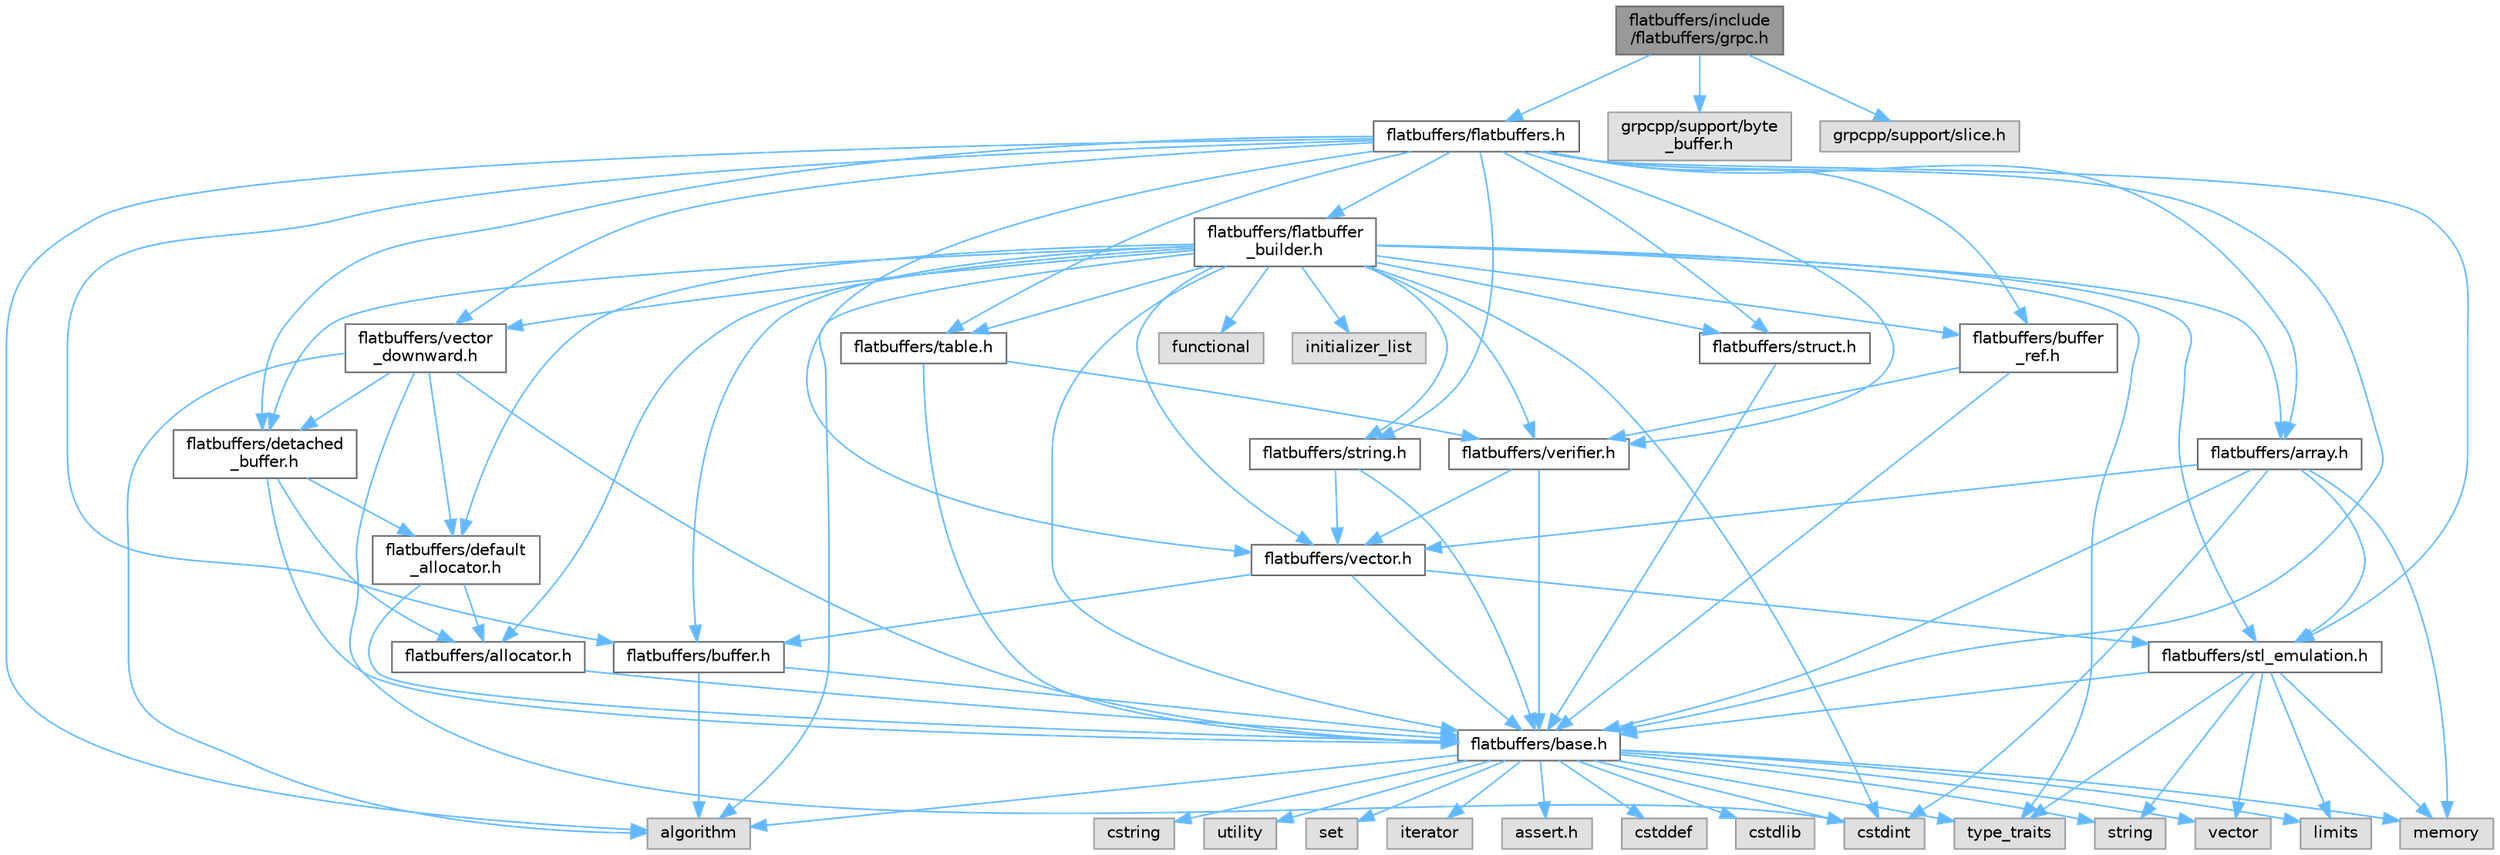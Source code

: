 digraph "flatbuffers/include/flatbuffers/grpc.h"
{
 // LATEX_PDF_SIZE
  bgcolor="transparent";
  edge [fontname=Helvetica,fontsize=10,labelfontname=Helvetica,labelfontsize=10];
  node [fontname=Helvetica,fontsize=10,shape=box,height=0.2,width=0.4];
  Node1 [id="Node000001",label="flatbuffers/include\l/flatbuffers/grpc.h",height=0.2,width=0.4,color="gray40", fillcolor="grey60", style="filled", fontcolor="black",tooltip=" "];
  Node1 -> Node2 [id="edge87_Node000001_Node000002",color="steelblue1",style="solid",tooltip=" "];
  Node2 [id="Node000002",label="flatbuffers/flatbuffers.h",height=0.2,width=0.4,color="grey40", fillcolor="white", style="filled",URL="$flatbuffers_8h.html",tooltip=" "];
  Node2 -> Node3 [id="edge88_Node000002_Node000003",color="steelblue1",style="solid",tooltip=" "];
  Node3 [id="Node000003",label="algorithm",height=0.2,width=0.4,color="grey60", fillcolor="#E0E0E0", style="filled",tooltip=" "];
  Node2 -> Node4 [id="edge89_Node000002_Node000004",color="steelblue1",style="solid",tooltip=" "];
  Node4 [id="Node000004",label="flatbuffers/array.h",height=0.2,width=0.4,color="grey40", fillcolor="white", style="filled",URL="$array_8h.html",tooltip=" "];
  Node4 -> Node5 [id="edge90_Node000004_Node000005",color="steelblue1",style="solid",tooltip=" "];
  Node5 [id="Node000005",label="cstdint",height=0.2,width=0.4,color="grey60", fillcolor="#E0E0E0", style="filled",tooltip=" "];
  Node4 -> Node6 [id="edge91_Node000004_Node000006",color="steelblue1",style="solid",tooltip=" "];
  Node6 [id="Node000006",label="memory",height=0.2,width=0.4,color="grey60", fillcolor="#E0E0E0", style="filled",tooltip=" "];
  Node4 -> Node7 [id="edge92_Node000004_Node000007",color="steelblue1",style="solid",tooltip=" "];
  Node7 [id="Node000007",label="flatbuffers/base.h",height=0.2,width=0.4,color="grey40", fillcolor="white", style="filled",URL="$base_8h.html",tooltip=" "];
  Node7 -> Node8 [id="edge93_Node000007_Node000008",color="steelblue1",style="solid",tooltip=" "];
  Node8 [id="Node000008",label="assert.h",height=0.2,width=0.4,color="grey60", fillcolor="#E0E0E0", style="filled",tooltip=" "];
  Node7 -> Node5 [id="edge94_Node000007_Node000005",color="steelblue1",style="solid",tooltip=" "];
  Node7 -> Node9 [id="edge95_Node000007_Node000009",color="steelblue1",style="solid",tooltip=" "];
  Node9 [id="Node000009",label="cstddef",height=0.2,width=0.4,color="grey60", fillcolor="#E0E0E0", style="filled",tooltip=" "];
  Node7 -> Node10 [id="edge96_Node000007_Node000010",color="steelblue1",style="solid",tooltip=" "];
  Node10 [id="Node000010",label="cstdlib",height=0.2,width=0.4,color="grey60", fillcolor="#E0E0E0", style="filled",tooltip=" "];
  Node7 -> Node11 [id="edge97_Node000007_Node000011",color="steelblue1",style="solid",tooltip=" "];
  Node11 [id="Node000011",label="cstring",height=0.2,width=0.4,color="grey60", fillcolor="#E0E0E0", style="filled",tooltip=" "];
  Node7 -> Node12 [id="edge98_Node000007_Node000012",color="steelblue1",style="solid",tooltip=" "];
  Node12 [id="Node000012",label="utility",height=0.2,width=0.4,color="grey60", fillcolor="#E0E0E0", style="filled",tooltip=" "];
  Node7 -> Node13 [id="edge99_Node000007_Node000013",color="steelblue1",style="solid",tooltip=" "];
  Node13 [id="Node000013",label="string",height=0.2,width=0.4,color="grey60", fillcolor="#E0E0E0", style="filled",tooltip=" "];
  Node7 -> Node14 [id="edge100_Node000007_Node000014",color="steelblue1",style="solid",tooltip=" "];
  Node14 [id="Node000014",label="type_traits",height=0.2,width=0.4,color="grey60", fillcolor="#E0E0E0", style="filled",tooltip=" "];
  Node7 -> Node15 [id="edge101_Node000007_Node000015",color="steelblue1",style="solid",tooltip=" "];
  Node15 [id="Node000015",label="vector",height=0.2,width=0.4,color="grey60", fillcolor="#E0E0E0", style="filled",tooltip=" "];
  Node7 -> Node16 [id="edge102_Node000007_Node000016",color="steelblue1",style="solid",tooltip=" "];
  Node16 [id="Node000016",label="set",height=0.2,width=0.4,color="grey60", fillcolor="#E0E0E0", style="filled",tooltip=" "];
  Node7 -> Node3 [id="edge103_Node000007_Node000003",color="steelblue1",style="solid",tooltip=" "];
  Node7 -> Node17 [id="edge104_Node000007_Node000017",color="steelblue1",style="solid",tooltip=" "];
  Node17 [id="Node000017",label="limits",height=0.2,width=0.4,color="grey60", fillcolor="#E0E0E0", style="filled",tooltip=" "];
  Node7 -> Node18 [id="edge105_Node000007_Node000018",color="steelblue1",style="solid",tooltip=" "];
  Node18 [id="Node000018",label="iterator",height=0.2,width=0.4,color="grey60", fillcolor="#E0E0E0", style="filled",tooltip=" "];
  Node7 -> Node6 [id="edge106_Node000007_Node000006",color="steelblue1",style="solid",tooltip=" "];
  Node4 -> Node19 [id="edge107_Node000004_Node000019",color="steelblue1",style="solid",tooltip=" "];
  Node19 [id="Node000019",label="flatbuffers/stl_emulation.h",height=0.2,width=0.4,color="grey40", fillcolor="white", style="filled",URL="$stl__emulation_8h.html",tooltip=" "];
  Node19 -> Node7 [id="edge108_Node000019_Node000007",color="steelblue1",style="solid",tooltip=" "];
  Node19 -> Node13 [id="edge109_Node000019_Node000013",color="steelblue1",style="solid",tooltip=" "];
  Node19 -> Node14 [id="edge110_Node000019_Node000014",color="steelblue1",style="solid",tooltip=" "];
  Node19 -> Node15 [id="edge111_Node000019_Node000015",color="steelblue1",style="solid",tooltip=" "];
  Node19 -> Node6 [id="edge112_Node000019_Node000006",color="steelblue1",style="solid",tooltip=" "];
  Node19 -> Node17 [id="edge113_Node000019_Node000017",color="steelblue1",style="solid",tooltip=" "];
  Node4 -> Node20 [id="edge114_Node000004_Node000020",color="steelblue1",style="solid",tooltip=" "];
  Node20 [id="Node000020",label="flatbuffers/vector.h",height=0.2,width=0.4,color="grey40", fillcolor="white", style="filled",URL="$vector_8h.html",tooltip=" "];
  Node20 -> Node7 [id="edge115_Node000020_Node000007",color="steelblue1",style="solid",tooltip=" "];
  Node20 -> Node21 [id="edge116_Node000020_Node000021",color="steelblue1",style="solid",tooltip=" "];
  Node21 [id="Node000021",label="flatbuffers/buffer.h",height=0.2,width=0.4,color="grey40", fillcolor="white", style="filled",URL="$buffer_8h.html",tooltip=" "];
  Node21 -> Node3 [id="edge117_Node000021_Node000003",color="steelblue1",style="solid",tooltip=" "];
  Node21 -> Node7 [id="edge118_Node000021_Node000007",color="steelblue1",style="solid",tooltip=" "];
  Node20 -> Node19 [id="edge119_Node000020_Node000019",color="steelblue1",style="solid",tooltip=" "];
  Node2 -> Node7 [id="edge120_Node000002_Node000007",color="steelblue1",style="solid",tooltip=" "];
  Node2 -> Node21 [id="edge121_Node000002_Node000021",color="steelblue1",style="solid",tooltip=" "];
  Node2 -> Node22 [id="edge122_Node000002_Node000022",color="steelblue1",style="solid",tooltip=" "];
  Node22 [id="Node000022",label="flatbuffers/buffer\l_ref.h",height=0.2,width=0.4,color="grey40", fillcolor="white", style="filled",URL="$buffer__ref_8h.html",tooltip=" "];
  Node22 -> Node7 [id="edge123_Node000022_Node000007",color="steelblue1",style="solid",tooltip=" "];
  Node22 -> Node23 [id="edge124_Node000022_Node000023",color="steelblue1",style="solid",tooltip=" "];
  Node23 [id="Node000023",label="flatbuffers/verifier.h",height=0.2,width=0.4,color="grey40", fillcolor="white", style="filled",URL="$verifier_8h.html",tooltip=" "];
  Node23 -> Node7 [id="edge125_Node000023_Node000007",color="steelblue1",style="solid",tooltip=" "];
  Node23 -> Node20 [id="edge126_Node000023_Node000020",color="steelblue1",style="solid",tooltip=" "];
  Node2 -> Node24 [id="edge127_Node000002_Node000024",color="steelblue1",style="solid",tooltip=" "];
  Node24 [id="Node000024",label="flatbuffers/detached\l_buffer.h",height=0.2,width=0.4,color="grey40", fillcolor="white", style="filled",URL="$detached__buffer_8h.html",tooltip=" "];
  Node24 -> Node25 [id="edge128_Node000024_Node000025",color="steelblue1",style="solid",tooltip=" "];
  Node25 [id="Node000025",label="flatbuffers/allocator.h",height=0.2,width=0.4,color="grey40", fillcolor="white", style="filled",URL="$allocator_8h.html",tooltip=" "];
  Node25 -> Node7 [id="edge129_Node000025_Node000007",color="steelblue1",style="solid",tooltip=" "];
  Node24 -> Node7 [id="edge130_Node000024_Node000007",color="steelblue1",style="solid",tooltip=" "];
  Node24 -> Node26 [id="edge131_Node000024_Node000026",color="steelblue1",style="solid",tooltip=" "];
  Node26 [id="Node000026",label="flatbuffers/default\l_allocator.h",height=0.2,width=0.4,color="grey40", fillcolor="white", style="filled",URL="$default__allocator_8h.html",tooltip=" "];
  Node26 -> Node25 [id="edge132_Node000026_Node000025",color="steelblue1",style="solid",tooltip=" "];
  Node26 -> Node7 [id="edge133_Node000026_Node000007",color="steelblue1",style="solid",tooltip=" "];
  Node2 -> Node27 [id="edge134_Node000002_Node000027",color="steelblue1",style="solid",tooltip=" "];
  Node27 [id="Node000027",label="flatbuffers/flatbuffer\l_builder.h",height=0.2,width=0.4,color="grey40", fillcolor="white", style="filled",URL="$flatbuffer__builder_8h.html",tooltip=" "];
  Node27 -> Node3 [id="edge135_Node000027_Node000003",color="steelblue1",style="solid",tooltip=" "];
  Node27 -> Node5 [id="edge136_Node000027_Node000005",color="steelblue1",style="solid",tooltip=" "];
  Node27 -> Node28 [id="edge137_Node000027_Node000028",color="steelblue1",style="solid",tooltip=" "];
  Node28 [id="Node000028",label="functional",height=0.2,width=0.4,color="grey60", fillcolor="#E0E0E0", style="filled",tooltip=" "];
  Node27 -> Node29 [id="edge138_Node000027_Node000029",color="steelblue1",style="solid",tooltip=" "];
  Node29 [id="Node000029",label="initializer_list",height=0.2,width=0.4,color="grey60", fillcolor="#E0E0E0", style="filled",tooltip=" "];
  Node27 -> Node14 [id="edge139_Node000027_Node000014",color="steelblue1",style="solid",tooltip=" "];
  Node27 -> Node25 [id="edge140_Node000027_Node000025",color="steelblue1",style="solid",tooltip=" "];
  Node27 -> Node4 [id="edge141_Node000027_Node000004",color="steelblue1",style="solid",tooltip=" "];
  Node27 -> Node7 [id="edge142_Node000027_Node000007",color="steelblue1",style="solid",tooltip=" "];
  Node27 -> Node21 [id="edge143_Node000027_Node000021",color="steelblue1",style="solid",tooltip=" "];
  Node27 -> Node22 [id="edge144_Node000027_Node000022",color="steelblue1",style="solid",tooltip=" "];
  Node27 -> Node26 [id="edge145_Node000027_Node000026",color="steelblue1",style="solid",tooltip=" "];
  Node27 -> Node24 [id="edge146_Node000027_Node000024",color="steelblue1",style="solid",tooltip=" "];
  Node27 -> Node19 [id="edge147_Node000027_Node000019",color="steelblue1",style="solid",tooltip=" "];
  Node27 -> Node30 [id="edge148_Node000027_Node000030",color="steelblue1",style="solid",tooltip=" "];
  Node30 [id="Node000030",label="flatbuffers/string.h",height=0.2,width=0.4,color="grey40", fillcolor="white", style="filled",URL="$string_8h.html",tooltip=" "];
  Node30 -> Node7 [id="edge149_Node000030_Node000007",color="steelblue1",style="solid",tooltip=" "];
  Node30 -> Node20 [id="edge150_Node000030_Node000020",color="steelblue1",style="solid",tooltip=" "];
  Node27 -> Node31 [id="edge151_Node000027_Node000031",color="steelblue1",style="solid",tooltip=" "];
  Node31 [id="Node000031",label="flatbuffers/struct.h",height=0.2,width=0.4,color="grey40", fillcolor="white", style="filled",URL="$struct_8h.html",tooltip=" "];
  Node31 -> Node7 [id="edge152_Node000031_Node000007",color="steelblue1",style="solid",tooltip=" "];
  Node27 -> Node32 [id="edge153_Node000027_Node000032",color="steelblue1",style="solid",tooltip=" "];
  Node32 [id="Node000032",label="flatbuffers/table.h",height=0.2,width=0.4,color="grey40", fillcolor="white", style="filled",URL="$table_8h.html",tooltip=" "];
  Node32 -> Node7 [id="edge154_Node000032_Node000007",color="steelblue1",style="solid",tooltip=" "];
  Node32 -> Node23 [id="edge155_Node000032_Node000023",color="steelblue1",style="solid",tooltip=" "];
  Node27 -> Node20 [id="edge156_Node000027_Node000020",color="steelblue1",style="solid",tooltip=" "];
  Node27 -> Node33 [id="edge157_Node000027_Node000033",color="steelblue1",style="solid",tooltip=" "];
  Node33 [id="Node000033",label="flatbuffers/vector\l_downward.h",height=0.2,width=0.4,color="grey40", fillcolor="white", style="filled",URL="$vector__downward_8h.html",tooltip=" "];
  Node33 -> Node3 [id="edge158_Node000033_Node000003",color="steelblue1",style="solid",tooltip=" "];
  Node33 -> Node5 [id="edge159_Node000033_Node000005",color="steelblue1",style="solid",tooltip=" "];
  Node33 -> Node7 [id="edge160_Node000033_Node000007",color="steelblue1",style="solid",tooltip=" "];
  Node33 -> Node26 [id="edge161_Node000033_Node000026",color="steelblue1",style="solid",tooltip=" "];
  Node33 -> Node24 [id="edge162_Node000033_Node000024",color="steelblue1",style="solid",tooltip=" "];
  Node27 -> Node23 [id="edge163_Node000027_Node000023",color="steelblue1",style="solid",tooltip=" "];
  Node2 -> Node19 [id="edge164_Node000002_Node000019",color="steelblue1",style="solid",tooltip=" "];
  Node2 -> Node30 [id="edge165_Node000002_Node000030",color="steelblue1",style="solid",tooltip=" "];
  Node2 -> Node31 [id="edge166_Node000002_Node000031",color="steelblue1",style="solid",tooltip=" "];
  Node2 -> Node32 [id="edge167_Node000002_Node000032",color="steelblue1",style="solid",tooltip=" "];
  Node2 -> Node20 [id="edge168_Node000002_Node000020",color="steelblue1",style="solid",tooltip=" "];
  Node2 -> Node33 [id="edge169_Node000002_Node000033",color="steelblue1",style="solid",tooltip=" "];
  Node2 -> Node23 [id="edge170_Node000002_Node000023",color="steelblue1",style="solid",tooltip=" "];
  Node1 -> Node34 [id="edge171_Node000001_Node000034",color="steelblue1",style="solid",tooltip=" "];
  Node34 [id="Node000034",label="grpcpp/support/byte\l_buffer.h",height=0.2,width=0.4,color="grey60", fillcolor="#E0E0E0", style="filled",tooltip=" "];
  Node1 -> Node35 [id="edge172_Node000001_Node000035",color="steelblue1",style="solid",tooltip=" "];
  Node35 [id="Node000035",label="grpcpp/support/slice.h",height=0.2,width=0.4,color="grey60", fillcolor="#E0E0E0", style="filled",tooltip=" "];
}
